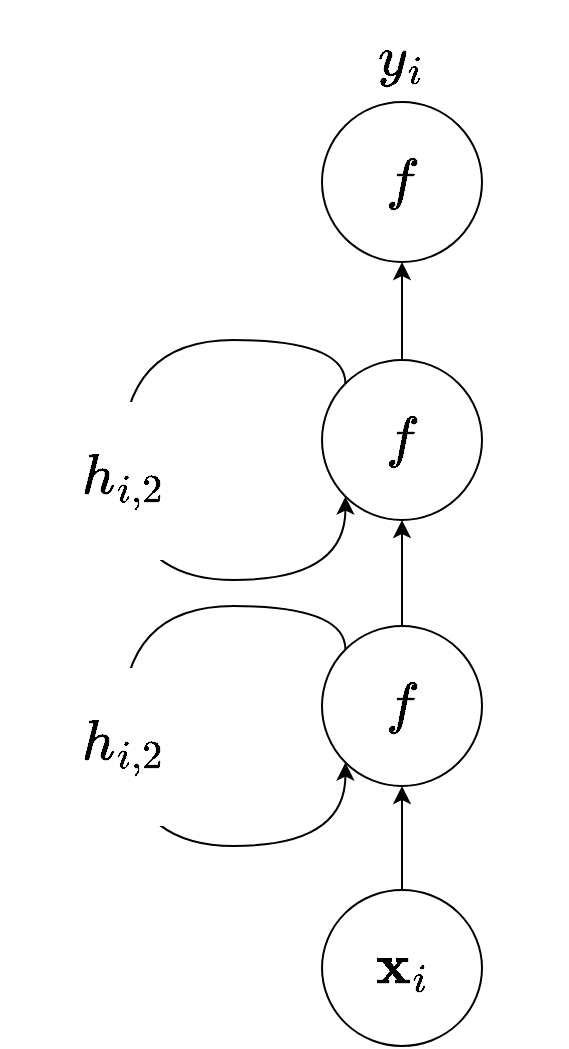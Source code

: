 <mxfile version="21.2.8" type="device">
  <diagram name="Page-1" id="qQCsbmFtiBFMgOcqyGXc">
    <mxGraphModel dx="1317" dy="960" grid="1" gridSize="10" guides="1" tooltips="1" connect="1" arrows="1" fold="1" page="1" pageScale="1" pageWidth="850" pageHeight="1100" math="1" shadow="0">
      <root>
        <mxCell id="0" />
        <mxCell id="1" parent="0" />
        <mxCell id="98bF5p4SYVcPBmFiXfol-10" value="&lt;font style=&quot;font-size: 24px;&quot;&gt;$$y_i$$&lt;/font&gt;" style="rounded=0;whiteSpace=wrap;html=1;strokeColor=none;" parent="1" vertex="1">
          <mxGeometry x="150" y="17" width="120" height="60" as="geometry" />
        </mxCell>
        <mxCell id="iW6FGo1nIYDNEF5uSiKR-5" value="" style="edgeStyle=orthogonalEdgeStyle;rounded=0;orthogonalLoop=1;jettySize=auto;html=1;" edge="1" parent="1" source="7nbwtN7D6u6dlneCxtmq-1" target="iW6FGo1nIYDNEF5uSiKR-2">
          <mxGeometry relative="1" as="geometry" />
        </mxCell>
        <mxCell id="7nbwtN7D6u6dlneCxtmq-1" value="&lt;div style=&quot;font-size: 24px;&quot;&gt;&lt;font style=&quot;font-size: 24px;&quot;&gt;$$\textbf{x}_i$$&lt;/font&gt;&lt;/div&gt;" style="ellipse;whiteSpace=wrap;html=1;aspect=fixed;" parent="1" vertex="1">
          <mxGeometry x="170" y="462" width="80" height="78" as="geometry" />
        </mxCell>
        <mxCell id="7nbwtN7D6u6dlneCxtmq-3" value="&lt;font style=&quot;font-size: 24px;&quot;&gt;$$f$$&lt;/font&gt;" style="ellipse;whiteSpace=wrap;html=1;aspect=fixed;" parent="1" vertex="1">
          <mxGeometry x="170" y="68" width="80" height="80" as="geometry" />
        </mxCell>
        <mxCell id="gjjCGxOiEG8Ti1tQG0iB-14" value="" style="edgeStyle=orthogonalEdgeStyle;rounded=0;orthogonalLoop=1;jettySize=auto;html=1;fontSize=24;exitX=0.5;exitY=0;exitDx=0;exitDy=0;entryX=0.5;entryY=1;entryDx=0;entryDy=0;" parent="1" source="gjjCGxOiEG8Ti1tQG0iB-1" target="7nbwtN7D6u6dlneCxtmq-3" edge="1">
          <mxGeometry relative="1" as="geometry">
            <mxPoint x="354" y="380" as="targetPoint" />
          </mxGeometry>
        </mxCell>
        <mxCell id="gjjCGxOiEG8Ti1tQG0iB-1" value="&lt;div&gt;&lt;font style=&quot;font-size: 24px;&quot;&gt;$$f$$&lt;/font&gt;&lt;/div&gt;" style="ellipse;whiteSpace=wrap;html=1;aspect=fixed;" parent="1" vertex="1">
          <mxGeometry x="170" y="197" width="80" height="80" as="geometry" />
        </mxCell>
        <mxCell id="iW6FGo1nIYDNEF5uSiKR-1" value="$$h_{i,2}$$" style="edgeStyle=orthogonalEdgeStyle;rounded=0;orthogonalLoop=1;jettySize=auto;html=1;exitX=0;exitY=0;exitDx=0;exitDy=0;entryX=0;entryY=1;entryDx=0;entryDy=0;curved=1;fontSize=24;" edge="1" parent="1" source="gjjCGxOiEG8Ti1tQG0iB-1" target="gjjCGxOiEG8Ti1tQG0iB-1">
          <mxGeometry relative="1" as="geometry">
            <Array as="points">
              <mxPoint x="182" y="187" />
              <mxPoint x="70" y="187" />
              <mxPoint x="70" y="307" />
              <mxPoint x="182" y="307" />
            </Array>
          </mxGeometry>
        </mxCell>
        <mxCell id="iW6FGo1nIYDNEF5uSiKR-4" value="" style="edgeStyle=orthogonalEdgeStyle;rounded=0;orthogonalLoop=1;jettySize=auto;html=1;" edge="1" parent="1" source="iW6FGo1nIYDNEF5uSiKR-2" target="gjjCGxOiEG8Ti1tQG0iB-1">
          <mxGeometry relative="1" as="geometry" />
        </mxCell>
        <mxCell id="iW6FGo1nIYDNEF5uSiKR-2" value="&lt;div&gt;&lt;font style=&quot;font-size: 24px;&quot;&gt;$$f$$&lt;/font&gt;&lt;/div&gt;" style="ellipse;whiteSpace=wrap;html=1;aspect=fixed;" vertex="1" parent="1">
          <mxGeometry x="170" y="330" width="80" height="80" as="geometry" />
        </mxCell>
        <mxCell id="iW6FGo1nIYDNEF5uSiKR-3" value="$$h_{i,2}$$" style="edgeStyle=orthogonalEdgeStyle;rounded=0;orthogonalLoop=1;jettySize=auto;html=1;exitX=0;exitY=0;exitDx=0;exitDy=0;entryX=0;entryY=1;entryDx=0;entryDy=0;curved=1;fontSize=24;" edge="1" parent="1" source="iW6FGo1nIYDNEF5uSiKR-2" target="iW6FGo1nIYDNEF5uSiKR-2">
          <mxGeometry relative="1" as="geometry">
            <Array as="points">
              <mxPoint x="182" y="320" />
              <mxPoint x="70" y="320" />
              <mxPoint x="70" y="440" />
              <mxPoint x="182" y="440" />
            </Array>
          </mxGeometry>
        </mxCell>
      </root>
    </mxGraphModel>
  </diagram>
</mxfile>
